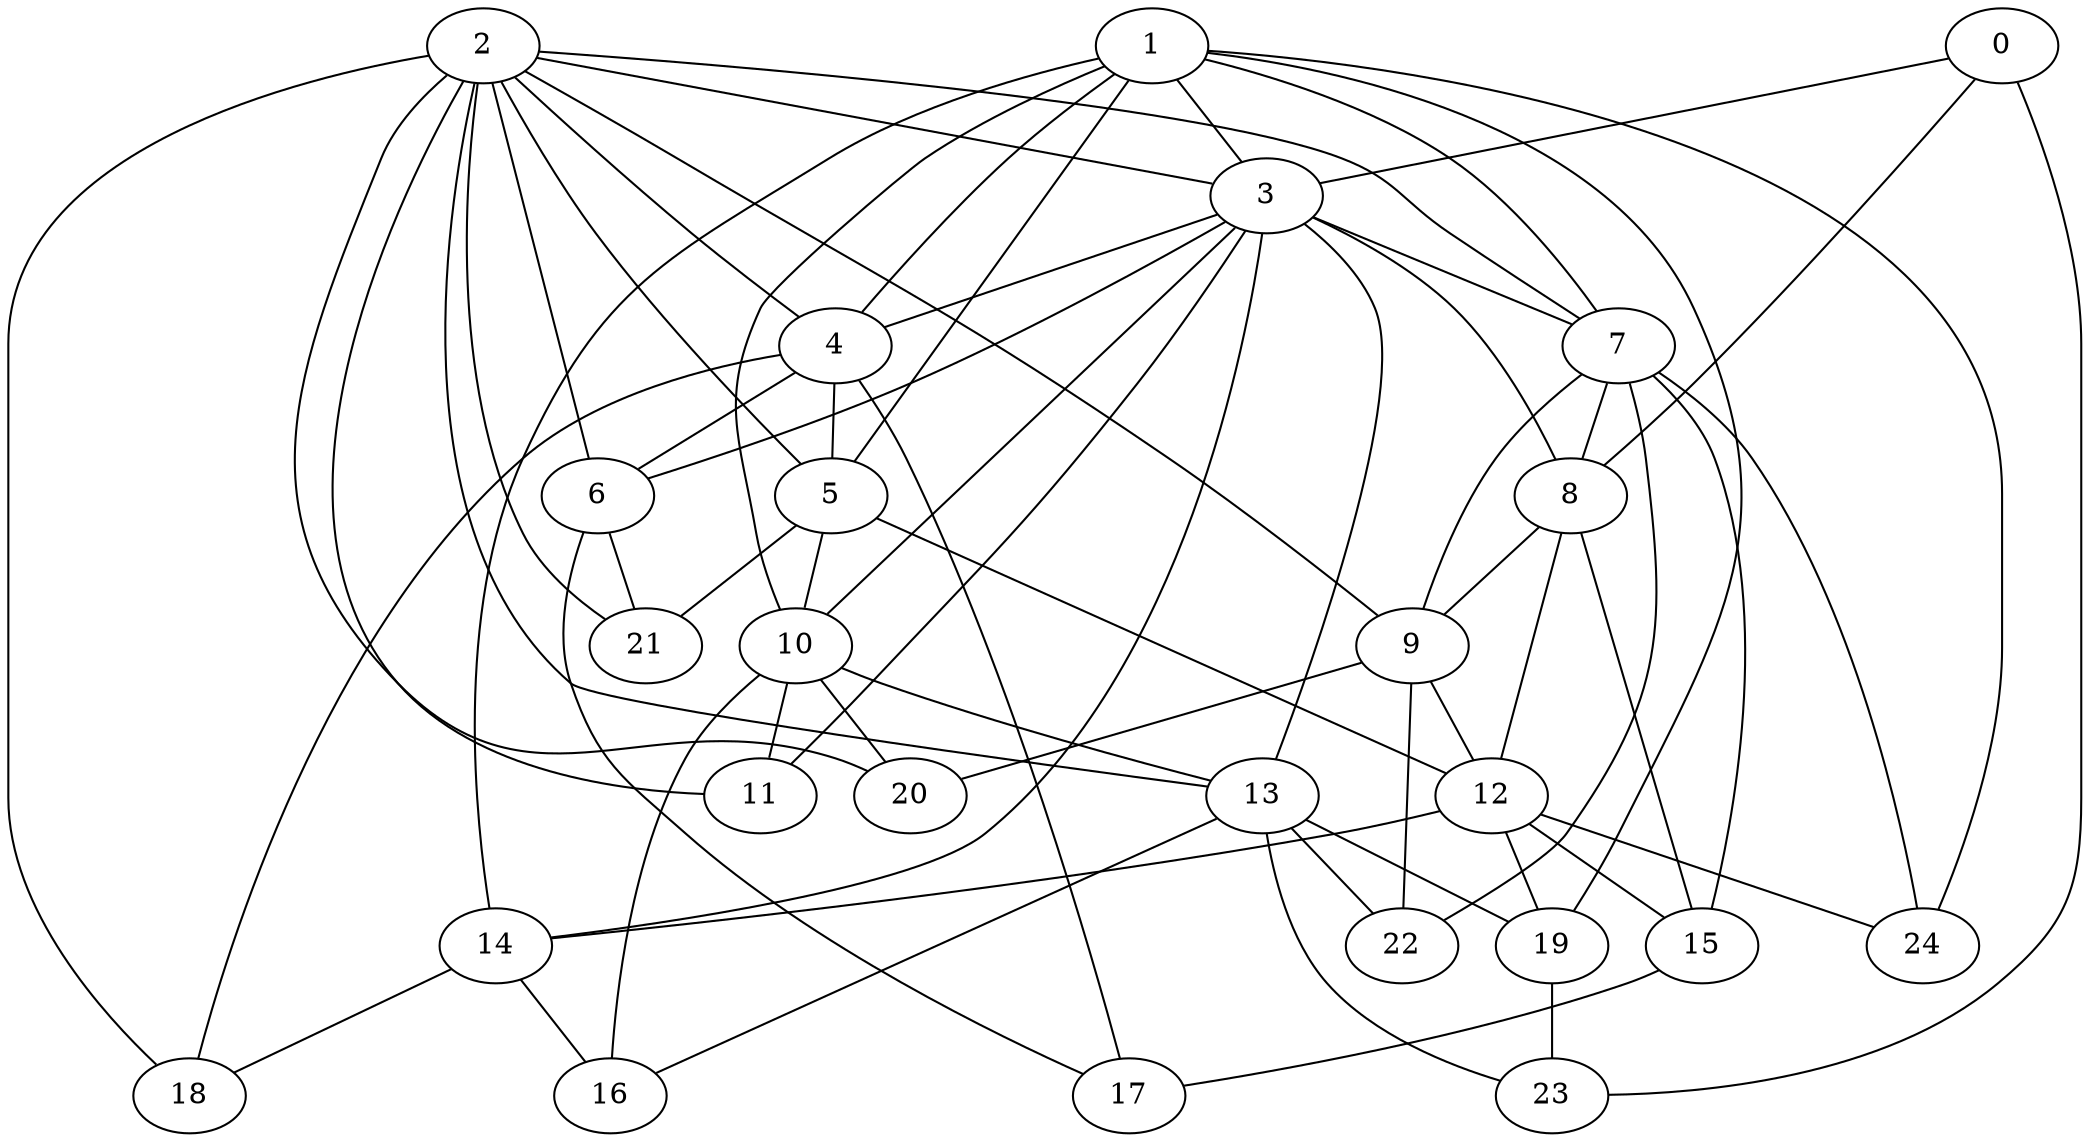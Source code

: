strict graph "barabasi_albert_graph(25,3)" {
0;
1;
2;
3;
4;
5;
6;
7;
8;
9;
10;
11;
12;
13;
14;
15;
16;
17;
18;
19;
20;
21;
22;
23;
24;
0 -- 8  [is_available=True, prob="0.0682921355426"];
0 -- 3  [is_available=True, prob="0.435091383351"];
0 -- 23  [is_available=True, prob="0.669122987021"];
1 -- 3  [is_available=True, prob="1.0"];
1 -- 4  [is_available=True, prob="0.183300479529"];
1 -- 5  [is_available=True, prob="0.721571376728"];
1 -- 7  [is_available=True, prob="0.55629473743"];
1 -- 10  [is_available=True, prob="1.0"];
1 -- 14  [is_available=True, prob="1.0"];
1 -- 19  [is_available=True, prob="1.0"];
1 -- 24  [is_available=True, prob="0.888599086585"];
2 -- 3  [is_available=True, prob="1.0"];
2 -- 4  [is_available=True, prob="1.0"];
2 -- 5  [is_available=True, prob="0.0821864007686"];
2 -- 6  [is_available=True, prob="0.414359005803"];
2 -- 7  [is_available=True, prob="0.349834096256"];
2 -- 9  [is_available=True, prob="0.0111297017083"];
2 -- 11  [is_available=True, prob="0.023413012389"];
2 -- 13  [is_available=True, prob="0.395647685347"];
2 -- 18  [is_available=True, prob="0.17109992183"];
2 -- 20  [is_available=True, prob="1.0"];
2 -- 21  [is_available=True, prob="0.473619383106"];
3 -- 4  [is_available=True, prob="0.300938133028"];
3 -- 6  [is_available=True, prob="0.982282406425"];
3 -- 7  [is_available=True, prob="0.655778896375"];
3 -- 8  [is_available=True, prob="0.14901515857"];
3 -- 10  [is_available=True, prob="0.0352230104406"];
3 -- 11  [is_available=True, prob="1.0"];
3 -- 13  [is_available=True, prob="1.0"];
3 -- 14  [is_available=True, prob="0.28808729286"];
4 -- 5  [is_available=True, prob="0.248660553821"];
4 -- 6  [is_available=True, prob="0.933037916094"];
4 -- 17  [is_available=True, prob="0.0798129421392"];
4 -- 18  [is_available=True, prob="0.999046431059"];
5 -- 10  [is_available=True, prob="1.0"];
5 -- 12  [is_available=True, prob="0.27036608247"];
5 -- 21  [is_available=True, prob="1.0"];
6 -- 17  [is_available=True, prob="0.581602642594"];
6 -- 21  [is_available=True, prob="0.94469216891"];
7 -- 8  [is_available=True, prob="0.936135044831"];
7 -- 9  [is_available=True, prob="0.840075052015"];
7 -- 15  [is_available=True, prob="0.757423645746"];
7 -- 22  [is_available=True, prob="0.631323433455"];
7 -- 24  [is_available=True, prob="0.604567290421"];
8 -- 9  [is_available=True, prob="0.810970508478"];
8 -- 12  [is_available=True, prob="0.943861997296"];
8 -- 15  [is_available=True, prob="0.826116457169"];
9 -- 12  [is_available=True, prob="0.327780243495"];
9 -- 20  [is_available=True, prob="0.772570813871"];
9 -- 22  [is_available=True, prob="0.411468932939"];
10 -- 11  [is_available=True, prob="1.0"];
10 -- 13  [is_available=True, prob="0.437764435374"];
10 -- 16  [is_available=True, prob="0.518532262588"];
10 -- 20  [is_available=True, prob="0.0366543822928"];
12 -- 14  [is_available=True, prob="0.176772138215"];
12 -- 15  [is_available=True, prob="0.700463131641"];
12 -- 19  [is_available=True, prob="0.506374525837"];
12 -- 24  [is_available=True, prob="1.0"];
13 -- 16  [is_available=True, prob="0.105818253723"];
13 -- 19  [is_available=True, prob="0.88382622802"];
13 -- 22  [is_available=True, prob="1.0"];
13 -- 23  [is_available=True, prob="0.299758411196"];
14 -- 16  [is_available=True, prob="1.0"];
14 -- 18  [is_available=True, prob="1.0"];
15 -- 17  [is_available=True, prob="0.230861976241"];
19 -- 23  [is_available=True, prob="0.811310663193"];
}
